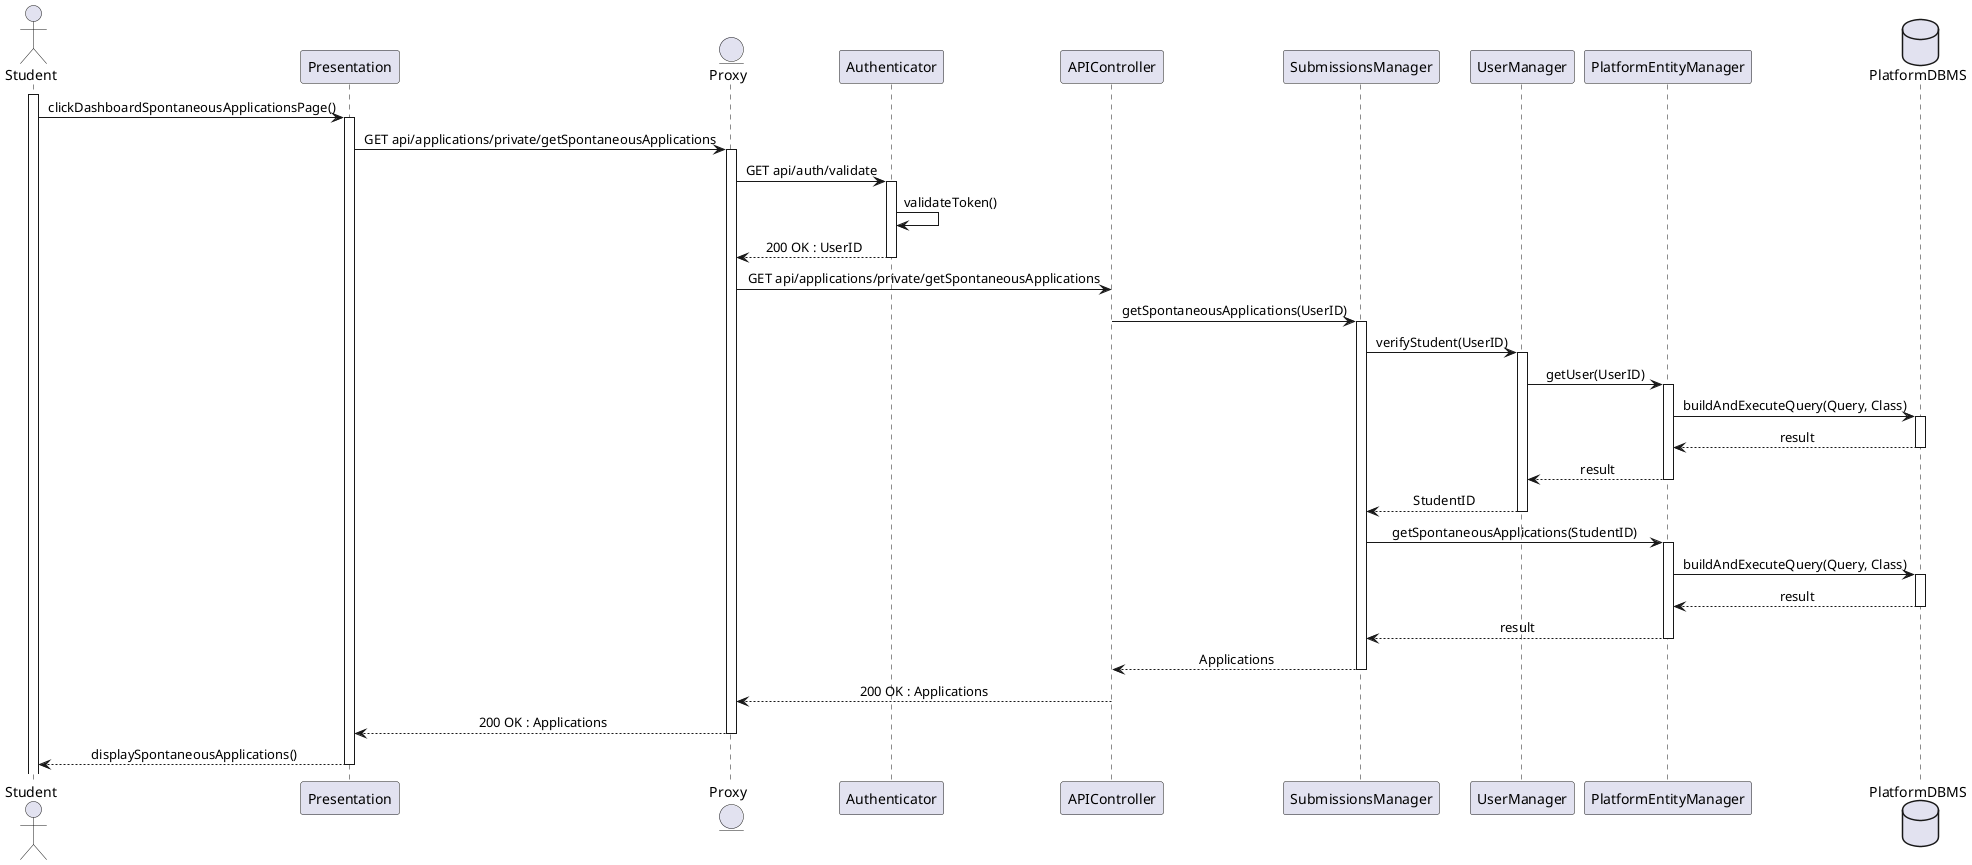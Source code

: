 @startuml 13StudentSeeSpontaneousApplications
skinparam sequenceMessageAlign center
actor       Student
participant Presentation
entity      Proxy
participant Authenticator
participant APIController
participant SubmissionsManager
participant UserManager
participant PlatformEntityManager
database    PlatformDBMS

activate Student
Student -> Presentation : clickDashboardSpontaneousApplicationsPage()
activate Presentation
Presentation -> Proxy : GET api/applications/private/getSpontaneousApplications
activate Proxy
Proxy -> Authenticator : GET api/auth/validate
activate Authenticator
Authenticator -> Authenticator : validateToken()
Authenticator --> Proxy : 200 OK : UserID
deactivate Authenticator
Proxy -> APIController : GET api/applications/private/getSpontaneousApplications
APIController -> SubmissionsManager : getSpontaneousApplications(UserID)
activate SubmissionsManager
SubmissionsManager -> UserManager : verifyStudent(UserID)
activate UserManager
UserManager -> PlatformEntityManager : getUser(UserID)
activate PlatformEntityManager
PlatformEntityManager -> PlatformDBMS : buildAndExecuteQuery(Query, Class)
activate PlatformDBMS
PlatformDBMS --> PlatformEntityManager : result
deactivate PlatformDBMS
PlatformEntityManager --> UserManager : result
deactivate PlatformEntityManager
UserManager --> SubmissionsManager : StudentID
deactivate UserManager
SubmissionsManager -> PlatformEntityManager : getSpontaneousApplications(StudentID)
activate PlatformEntityManager
PlatformEntityManager -> PlatformDBMS : buildAndExecuteQuery(Query, Class)
activate PlatformDBMS
PlatformDBMS --> PlatformEntityManager : result
deactivate PlatformDBMS
PlatformEntityManager --> SubmissionsManager : result
deactivate PlatformEntityManager
SubmissionsManager --> APIController : Applications
deactivate SubmissionsManager
APIController --> Proxy : 200 OK : Applications
deactivate APIController
Proxy --> Presentation : 200 OK : Applications
deactivate Proxy
Presentation --> Student : displaySpontaneousApplications()
deactivate Presentation
@enduml